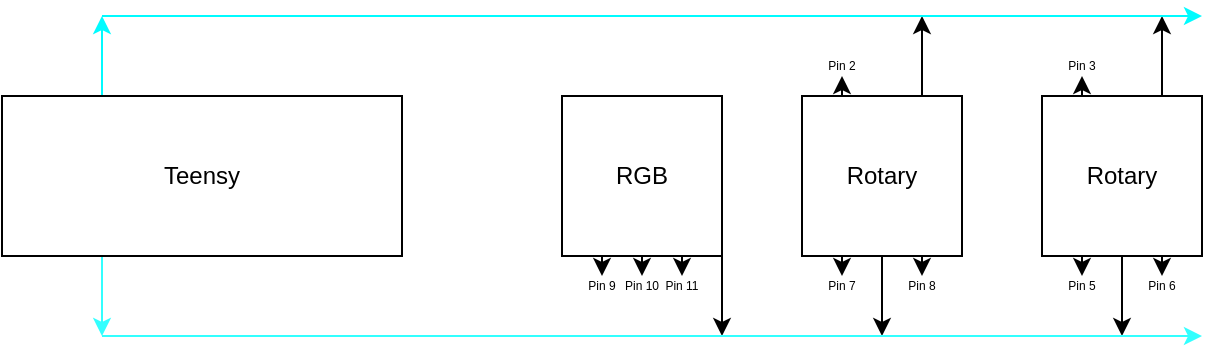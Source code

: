 <mxfile version="22.1.11" type="device">
  <diagram name="Page-1" id="bGPXeYYwXAz8pVDSXjKd">
    <mxGraphModel dx="1680" dy="486" grid="1" gridSize="10" guides="1" tooltips="1" connect="1" arrows="1" fold="1" page="1" pageScale="1" pageWidth="850" pageHeight="1100" math="0" shadow="0">
      <root>
        <mxCell id="0" />
        <mxCell id="1" parent="0" />
        <mxCell id="K9U786IOKiiSWBBNuEbi-5" style="edgeStyle=orthogonalEdgeStyle;rounded=0;orthogonalLoop=1;jettySize=auto;html=1;exitX=0.75;exitY=0;exitDx=0;exitDy=0;" edge="1" parent="1" source="K9U786IOKiiSWBBNuEbi-1">
          <mxGeometry relative="1" as="geometry">
            <mxPoint x="380" y="360" as="targetPoint" />
          </mxGeometry>
        </mxCell>
        <mxCell id="K9U786IOKiiSWBBNuEbi-8" style="edgeStyle=orthogonalEdgeStyle;rounded=0;orthogonalLoop=1;jettySize=auto;html=1;exitX=0.25;exitY=0;exitDx=0;exitDy=0;" edge="1" parent="1" source="K9U786IOKiiSWBBNuEbi-1">
          <mxGeometry relative="1" as="geometry">
            <mxPoint x="340" y="390" as="targetPoint" />
          </mxGeometry>
        </mxCell>
        <mxCell id="K9U786IOKiiSWBBNuEbi-9" style="edgeStyle=orthogonalEdgeStyle;rounded=0;orthogonalLoop=1;jettySize=auto;html=1;exitX=0.25;exitY=1;exitDx=0;exitDy=0;" edge="1" parent="1" source="K9U786IOKiiSWBBNuEbi-1">
          <mxGeometry relative="1" as="geometry">
            <mxPoint x="340" y="490" as="targetPoint" />
          </mxGeometry>
        </mxCell>
        <mxCell id="K9U786IOKiiSWBBNuEbi-10" style="edgeStyle=orthogonalEdgeStyle;rounded=0;orthogonalLoop=1;jettySize=auto;html=1;exitX=0.5;exitY=1;exitDx=0;exitDy=0;" edge="1" parent="1" source="K9U786IOKiiSWBBNuEbi-1">
          <mxGeometry relative="1" as="geometry">
            <mxPoint x="360" y="520" as="targetPoint" />
            <Array as="points">
              <mxPoint x="360" y="490" />
              <mxPoint x="360" y="490" />
            </Array>
          </mxGeometry>
        </mxCell>
        <mxCell id="K9U786IOKiiSWBBNuEbi-11" style="edgeStyle=orthogonalEdgeStyle;rounded=0;orthogonalLoop=1;jettySize=auto;html=1;exitX=0.75;exitY=1;exitDx=0;exitDy=0;" edge="1" parent="1" source="K9U786IOKiiSWBBNuEbi-1">
          <mxGeometry relative="1" as="geometry">
            <mxPoint x="380" y="490" as="targetPoint" />
          </mxGeometry>
        </mxCell>
        <mxCell id="K9U786IOKiiSWBBNuEbi-1" value="Rotary" style="whiteSpace=wrap;html=1;aspect=fixed;" vertex="1" parent="1">
          <mxGeometry x="320" y="400" width="80" height="80" as="geometry" />
        </mxCell>
        <mxCell id="K9U786IOKiiSWBBNuEbi-6" style="edgeStyle=orthogonalEdgeStyle;rounded=0;orthogonalLoop=1;jettySize=auto;html=1;exitX=0.75;exitY=0;exitDx=0;exitDy=0;" edge="1" parent="1" source="K9U786IOKiiSWBBNuEbi-2">
          <mxGeometry relative="1" as="geometry">
            <mxPoint x="500" y="360" as="targetPoint" />
          </mxGeometry>
        </mxCell>
        <mxCell id="K9U786IOKiiSWBBNuEbi-7" style="edgeStyle=orthogonalEdgeStyle;rounded=0;orthogonalLoop=1;jettySize=auto;html=1;exitX=0.25;exitY=0;exitDx=0;exitDy=0;" edge="1" parent="1" source="K9U786IOKiiSWBBNuEbi-2">
          <mxGeometry relative="1" as="geometry">
            <mxPoint x="460" y="390" as="targetPoint" />
          </mxGeometry>
        </mxCell>
        <mxCell id="K9U786IOKiiSWBBNuEbi-12" style="edgeStyle=orthogonalEdgeStyle;rounded=0;orthogonalLoop=1;jettySize=auto;html=1;exitX=0.25;exitY=1;exitDx=0;exitDy=0;" edge="1" parent="1" source="K9U786IOKiiSWBBNuEbi-2">
          <mxGeometry relative="1" as="geometry">
            <mxPoint x="460" y="490" as="targetPoint" />
          </mxGeometry>
        </mxCell>
        <mxCell id="K9U786IOKiiSWBBNuEbi-13" style="edgeStyle=orthogonalEdgeStyle;rounded=0;orthogonalLoop=1;jettySize=auto;html=1;exitX=0.5;exitY=1;exitDx=0;exitDy=0;" edge="1" parent="1" source="K9U786IOKiiSWBBNuEbi-2">
          <mxGeometry relative="1" as="geometry">
            <mxPoint x="480" y="520" as="targetPoint" />
          </mxGeometry>
        </mxCell>
        <mxCell id="K9U786IOKiiSWBBNuEbi-14" style="edgeStyle=orthogonalEdgeStyle;rounded=0;orthogonalLoop=1;jettySize=auto;html=1;exitX=0.75;exitY=1;exitDx=0;exitDy=0;" edge="1" parent="1" source="K9U786IOKiiSWBBNuEbi-2">
          <mxGeometry relative="1" as="geometry">
            <mxPoint x="500" y="490" as="targetPoint" />
          </mxGeometry>
        </mxCell>
        <mxCell id="K9U786IOKiiSWBBNuEbi-2" value="Rotary" style="whiteSpace=wrap;html=1;aspect=fixed;" vertex="1" parent="1">
          <mxGeometry x="440" y="400" width="80" height="80" as="geometry" />
        </mxCell>
        <mxCell id="K9U786IOKiiSWBBNuEbi-15" style="edgeStyle=orthogonalEdgeStyle;rounded=0;orthogonalLoop=1;jettySize=auto;html=1;exitX=0.25;exitY=1;exitDx=0;exitDy=0;" edge="1" parent="1" source="K9U786IOKiiSWBBNuEbi-3">
          <mxGeometry relative="1" as="geometry">
            <mxPoint x="220" y="490" as="targetPoint" />
          </mxGeometry>
        </mxCell>
        <mxCell id="K9U786IOKiiSWBBNuEbi-16" style="edgeStyle=orthogonalEdgeStyle;rounded=0;orthogonalLoop=1;jettySize=auto;html=1;exitX=0.5;exitY=1;exitDx=0;exitDy=0;" edge="1" parent="1" source="K9U786IOKiiSWBBNuEbi-3">
          <mxGeometry relative="1" as="geometry">
            <mxPoint x="240" y="490" as="targetPoint" />
          </mxGeometry>
        </mxCell>
        <mxCell id="K9U786IOKiiSWBBNuEbi-17" style="edgeStyle=orthogonalEdgeStyle;rounded=0;orthogonalLoop=1;jettySize=auto;html=1;exitX=0.75;exitY=1;exitDx=0;exitDy=0;" edge="1" parent="1" source="K9U786IOKiiSWBBNuEbi-3">
          <mxGeometry relative="1" as="geometry">
            <mxPoint x="260" y="490" as="targetPoint" />
          </mxGeometry>
        </mxCell>
        <mxCell id="K9U786IOKiiSWBBNuEbi-18" style="edgeStyle=orthogonalEdgeStyle;rounded=0;orthogonalLoop=1;jettySize=auto;html=1;exitX=1;exitY=1;exitDx=0;exitDy=0;" edge="1" parent="1" source="K9U786IOKiiSWBBNuEbi-3">
          <mxGeometry relative="1" as="geometry">
            <mxPoint x="280" y="520" as="targetPoint" />
          </mxGeometry>
        </mxCell>
        <mxCell id="K9U786IOKiiSWBBNuEbi-3" value="RGB" style="whiteSpace=wrap;html=1;aspect=fixed;" vertex="1" parent="1">
          <mxGeometry x="200" y="400" width="80" height="80" as="geometry" />
        </mxCell>
        <mxCell id="K9U786IOKiiSWBBNuEbi-19" style="edgeStyle=orthogonalEdgeStyle;rounded=0;orthogonalLoop=1;jettySize=auto;html=1;exitX=0.25;exitY=0;exitDx=0;exitDy=0;strokeColor=#00fbff;" edge="1" parent="1" source="K9U786IOKiiSWBBNuEbi-4">
          <mxGeometry relative="1" as="geometry">
            <mxPoint x="-30" y="360" as="targetPoint" />
          </mxGeometry>
        </mxCell>
        <mxCell id="K9U786IOKiiSWBBNuEbi-20" style="edgeStyle=orthogonalEdgeStyle;rounded=0;orthogonalLoop=1;jettySize=auto;html=1;exitX=0.25;exitY=1;exitDx=0;exitDy=0;strokeColor=#33FFFF;" edge="1" parent="1" source="K9U786IOKiiSWBBNuEbi-4">
          <mxGeometry relative="1" as="geometry">
            <mxPoint x="-30" y="520" as="targetPoint" />
          </mxGeometry>
        </mxCell>
        <mxCell id="K9U786IOKiiSWBBNuEbi-4" value="Teensy" style="whiteSpace=wrap;html=1;movable=1;resizable=1;rotatable=1;deletable=1;editable=1;locked=0;connectable=1;imageAspect=0;resizeWidth=1;resizeHeight=1;" vertex="1" parent="1">
          <mxGeometry x="-80" y="400" width="200" height="80" as="geometry" />
        </mxCell>
        <mxCell id="K9U786IOKiiSWBBNuEbi-21" style="edgeStyle=orthogonalEdgeStyle;rounded=0;orthogonalLoop=1;jettySize=auto;html=1;strokeColor=#33FFFF;" edge="1" parent="1">
          <mxGeometry relative="1" as="geometry">
            <mxPoint x="520" y="520" as="targetPoint" />
            <mxPoint x="-30" y="520" as="sourcePoint" />
          </mxGeometry>
        </mxCell>
        <mxCell id="K9U786IOKiiSWBBNuEbi-22" style="edgeStyle=orthogonalEdgeStyle;rounded=0;orthogonalLoop=1;jettySize=auto;html=1;strokeColor=#00fbff;" edge="1" parent="1">
          <mxGeometry relative="1" as="geometry">
            <mxPoint x="520" y="360" as="targetPoint" />
            <mxPoint x="-30" y="360" as="sourcePoint" />
          </mxGeometry>
        </mxCell>
        <mxCell id="K9U786IOKiiSWBBNuEbi-23" value="&lt;font style=&quot;font-size: 6px;&quot;&gt;Pin 9&lt;/font&gt;" style="text;html=1;strokeColor=none;fillColor=none;align=center;verticalAlign=middle;whiteSpace=wrap;rounded=0;fontSize=6;" vertex="1" parent="1">
          <mxGeometry x="210" y="480" width="20" height="30" as="geometry" />
        </mxCell>
        <mxCell id="K9U786IOKiiSWBBNuEbi-24" value="&lt;font style=&quot;font-size: 6px;&quot;&gt;Pin 10&lt;/font&gt;" style="text;html=1;strokeColor=none;fillColor=none;align=center;verticalAlign=middle;whiteSpace=wrap;rounded=0;fontSize=6;" vertex="1" parent="1">
          <mxGeometry x="230" y="480" width="20" height="30" as="geometry" />
        </mxCell>
        <mxCell id="K9U786IOKiiSWBBNuEbi-25" value="&lt;font style=&quot;font-size: 6px;&quot;&gt;Pin 11&lt;/font&gt;" style="text;html=1;strokeColor=none;fillColor=none;align=center;verticalAlign=middle;whiteSpace=wrap;rounded=0;fontSize=6;" vertex="1" parent="1">
          <mxGeometry x="250" y="480" width="20" height="30" as="geometry" />
        </mxCell>
        <mxCell id="K9U786IOKiiSWBBNuEbi-26" value="&lt;font style=&quot;font-size: 6px;&quot;&gt;Pin 7&lt;/font&gt;" style="text;html=1;strokeColor=none;fillColor=none;align=center;verticalAlign=middle;whiteSpace=wrap;rounded=0;fontSize=6;" vertex="1" parent="1">
          <mxGeometry x="330" y="480" width="20" height="30" as="geometry" />
        </mxCell>
        <mxCell id="K9U786IOKiiSWBBNuEbi-27" value="&lt;font style=&quot;font-size: 6px;&quot;&gt;Pin 8&lt;/font&gt;" style="text;html=1;strokeColor=none;fillColor=none;align=center;verticalAlign=middle;whiteSpace=wrap;rounded=0;fontSize=6;" vertex="1" parent="1">
          <mxGeometry x="370" y="480" width="20" height="30" as="geometry" />
        </mxCell>
        <mxCell id="K9U786IOKiiSWBBNuEbi-28" value="&lt;font style=&quot;font-size: 6px;&quot;&gt;Pin 5&lt;/font&gt;" style="text;html=1;strokeColor=none;fillColor=none;align=center;verticalAlign=middle;whiteSpace=wrap;rounded=0;fontSize=6;" vertex="1" parent="1">
          <mxGeometry x="450" y="480" width="20" height="30" as="geometry" />
        </mxCell>
        <mxCell id="K9U786IOKiiSWBBNuEbi-29" value="&lt;font style=&quot;font-size: 6px;&quot;&gt;Pin 6&lt;/font&gt;" style="text;html=1;strokeColor=none;fillColor=none;align=center;verticalAlign=middle;whiteSpace=wrap;rounded=0;fontSize=6;" vertex="1" parent="1">
          <mxGeometry x="490" y="480" width="20" height="30" as="geometry" />
        </mxCell>
        <mxCell id="K9U786IOKiiSWBBNuEbi-30" value="&lt;font style=&quot;font-size: 6px;&quot;&gt;Pin 3&lt;/font&gt;" style="text;html=1;strokeColor=none;fillColor=none;align=center;verticalAlign=middle;whiteSpace=wrap;rounded=0;fontSize=6;" vertex="1" parent="1">
          <mxGeometry x="450" y="370" width="20" height="30" as="geometry" />
        </mxCell>
        <mxCell id="K9U786IOKiiSWBBNuEbi-31" value="&lt;font style=&quot;font-size: 6px;&quot;&gt;Pin 2&lt;/font&gt;" style="text;html=1;strokeColor=none;fillColor=none;align=center;verticalAlign=middle;whiteSpace=wrap;rounded=0;fontSize=6;" vertex="1" parent="1">
          <mxGeometry x="330" y="370" width="20" height="30" as="geometry" />
        </mxCell>
      </root>
    </mxGraphModel>
  </diagram>
</mxfile>
